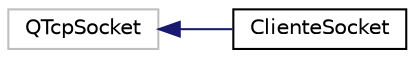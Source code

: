 digraph "Graphical Class Hierarchy"
{
  edge [fontname="Helvetica",fontsize="10",labelfontname="Helvetica",labelfontsize="10"];
  node [fontname="Helvetica",fontsize="10",shape=record];
  rankdir="LR";
  Node4 [label="QTcpSocket",height=0.2,width=0.4,color="grey75", fillcolor="white", style="filled"];
  Node4 -> Node0 [dir="back",color="midnightblue",fontsize="10",style="solid",fontname="Helvetica"];
  Node0 [label="ClienteSocket",height=0.2,width=0.4,color="black", fillcolor="white", style="filled",URL="$class_cliente_socket.html",tooltip="Descripción: A continuación se describe la clase ClienteSocket la cual tiene funciones para lograr co..."];
}
